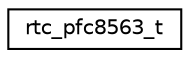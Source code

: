 digraph "Graphical Class Hierarchy"
{
 // LATEX_PDF_SIZE
  edge [fontname="Helvetica",fontsize="10",labelfontname="Helvetica",labelfontsize="10"];
  node [fontname="Helvetica",fontsize="10",shape=record];
  rankdir="LR";
  Node0 [label="rtc_pfc8563_t",height=0.2,width=0.4,color="black", fillcolor="white", style="filled",URL="$structrtc__pfc8563__t.html",tooltip=" "];
}
